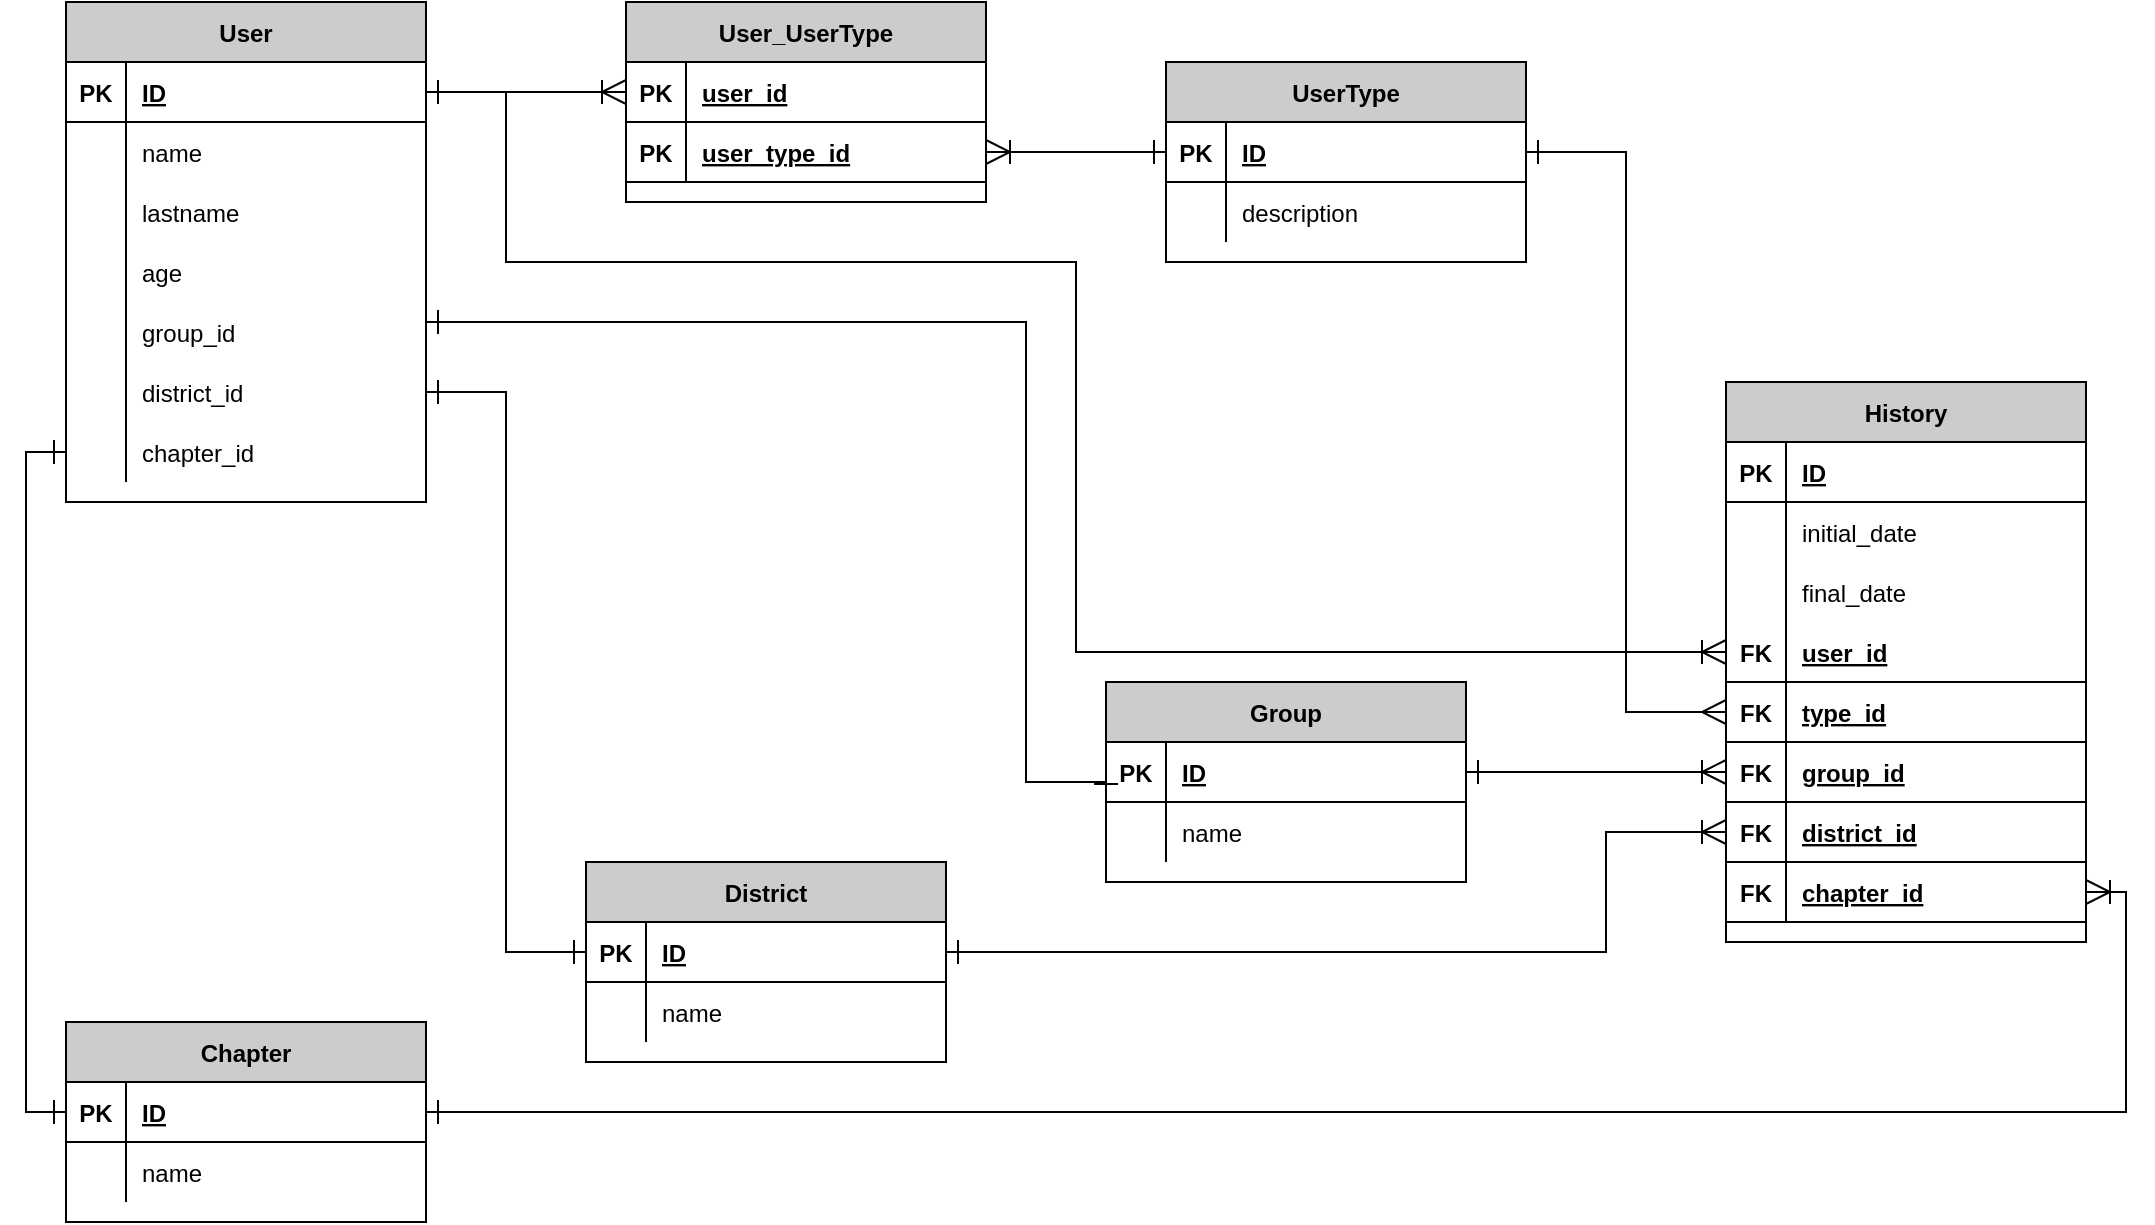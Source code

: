 <mxfile version="13.6.6" type="github">
  <diagram id="wubgfQ3S9Q1nJijSIR7Q" name="Page-1">
    <mxGraphModel dx="1422" dy="801" grid="1" gridSize="10" guides="1" tooltips="1" connect="1" arrows="1" fold="1" page="1" pageScale="1.3" pageWidth="850" pageHeight="1100" math="0" shadow="0">
      <root>
        <mxCell id="0" />
        <mxCell id="1" parent="0" />
        <mxCell id="cBh7_KmrogOZhqfkVuFA-25" value="User" style="shape=table;startSize=30;container=1;collapsible=1;childLayout=tableLayout;fixedRows=1;rowLines=0;fontStyle=1;align=center;resizeLast=1;fillColor=#CCCCCC;" parent="1" vertex="1">
          <mxGeometry x="40" y="40" width="180" height="250" as="geometry" />
        </mxCell>
        <mxCell id="cBh7_KmrogOZhqfkVuFA-26" value="" style="shape=partialRectangle;collapsible=0;dropTarget=0;pointerEvents=0;fillColor=none;top=0;left=0;bottom=1;right=0;points=[[0,0.5],[1,0.5]];portConstraint=eastwest;" parent="cBh7_KmrogOZhqfkVuFA-25" vertex="1">
          <mxGeometry y="30" width="180" height="30" as="geometry" />
        </mxCell>
        <mxCell id="cBh7_KmrogOZhqfkVuFA-27" value="PK" style="shape=partialRectangle;connectable=0;fillColor=none;top=0;left=0;bottom=0;right=0;fontStyle=1;overflow=hidden;" parent="cBh7_KmrogOZhqfkVuFA-26" vertex="1">
          <mxGeometry width="30" height="30" as="geometry" />
        </mxCell>
        <mxCell id="cBh7_KmrogOZhqfkVuFA-28" value="ID" style="shape=partialRectangle;connectable=0;fillColor=none;top=0;left=0;bottom=0;right=0;align=left;spacingLeft=6;fontStyle=5;overflow=hidden;" parent="cBh7_KmrogOZhqfkVuFA-26" vertex="1">
          <mxGeometry x="30" width="150" height="30" as="geometry" />
        </mxCell>
        <mxCell id="cBh7_KmrogOZhqfkVuFA-29" value="" style="shape=partialRectangle;collapsible=0;dropTarget=0;pointerEvents=0;fillColor=none;top=0;left=0;bottom=0;right=0;points=[[0,0.5],[1,0.5]];portConstraint=eastwest;" parent="cBh7_KmrogOZhqfkVuFA-25" vertex="1">
          <mxGeometry y="60" width="180" height="30" as="geometry" />
        </mxCell>
        <mxCell id="cBh7_KmrogOZhqfkVuFA-30" value="" style="shape=partialRectangle;connectable=0;fillColor=none;top=0;left=0;bottom=0;right=0;editable=1;overflow=hidden;" parent="cBh7_KmrogOZhqfkVuFA-29" vertex="1">
          <mxGeometry width="30" height="30" as="geometry" />
        </mxCell>
        <mxCell id="cBh7_KmrogOZhqfkVuFA-31" value="name" style="shape=partialRectangle;connectable=0;fillColor=none;top=0;left=0;bottom=0;right=0;align=left;spacingLeft=6;overflow=hidden;" parent="cBh7_KmrogOZhqfkVuFA-29" vertex="1">
          <mxGeometry x="30" width="150" height="30" as="geometry" />
        </mxCell>
        <mxCell id="cBh7_KmrogOZhqfkVuFA-32" value="" style="shape=partialRectangle;collapsible=0;dropTarget=0;pointerEvents=0;fillColor=none;top=0;left=0;bottom=0;right=0;points=[[0,0.5],[1,0.5]];portConstraint=eastwest;" parent="cBh7_KmrogOZhqfkVuFA-25" vertex="1">
          <mxGeometry y="90" width="180" height="30" as="geometry" />
        </mxCell>
        <mxCell id="cBh7_KmrogOZhqfkVuFA-33" value="" style="shape=partialRectangle;connectable=0;fillColor=none;top=0;left=0;bottom=0;right=0;editable=1;overflow=hidden;" parent="cBh7_KmrogOZhqfkVuFA-32" vertex="1">
          <mxGeometry width="30" height="30" as="geometry" />
        </mxCell>
        <mxCell id="cBh7_KmrogOZhqfkVuFA-34" value="lastname" style="shape=partialRectangle;connectable=0;fillColor=none;top=0;left=0;bottom=0;right=0;align=left;spacingLeft=6;overflow=hidden;" parent="cBh7_KmrogOZhqfkVuFA-32" vertex="1">
          <mxGeometry x="30" width="150" height="30" as="geometry" />
        </mxCell>
        <mxCell id="cBh7_KmrogOZhqfkVuFA-38" value="" style="shape=partialRectangle;collapsible=0;dropTarget=0;pointerEvents=0;fillColor=none;top=0;left=0;bottom=0;right=0;points=[[0,0.5],[1,0.5]];portConstraint=eastwest;" parent="cBh7_KmrogOZhqfkVuFA-25" vertex="1">
          <mxGeometry y="120" width="180" height="30" as="geometry" />
        </mxCell>
        <mxCell id="cBh7_KmrogOZhqfkVuFA-39" value="" style="shape=partialRectangle;connectable=0;fillColor=none;top=0;left=0;bottom=0;right=0;editable=1;overflow=hidden;" parent="cBh7_KmrogOZhqfkVuFA-38" vertex="1">
          <mxGeometry width="30" height="30" as="geometry" />
        </mxCell>
        <mxCell id="cBh7_KmrogOZhqfkVuFA-40" value="age" style="shape=partialRectangle;connectable=0;fillColor=none;top=0;left=0;bottom=0;right=0;align=left;spacingLeft=6;overflow=hidden;" parent="cBh7_KmrogOZhqfkVuFA-38" vertex="1">
          <mxGeometry x="30" width="150" height="30" as="geometry" />
        </mxCell>
        <mxCell id="cBh7_KmrogOZhqfkVuFA-84" value="" style="shape=partialRectangle;collapsible=0;dropTarget=0;pointerEvents=0;fillColor=none;top=0;left=0;bottom=0;right=0;points=[[0,0.5],[1,0.5]];portConstraint=eastwest;" parent="cBh7_KmrogOZhqfkVuFA-25" vertex="1">
          <mxGeometry y="150" width="180" height="30" as="geometry" />
        </mxCell>
        <mxCell id="cBh7_KmrogOZhqfkVuFA-85" value="" style="shape=partialRectangle;connectable=0;fillColor=none;top=0;left=0;bottom=0;right=0;editable=1;overflow=hidden;" parent="cBh7_KmrogOZhqfkVuFA-84" vertex="1">
          <mxGeometry width="30" height="30" as="geometry" />
        </mxCell>
        <mxCell id="cBh7_KmrogOZhqfkVuFA-86" value="group_id" style="shape=partialRectangle;connectable=0;fillColor=none;top=0;left=0;bottom=0;right=0;align=left;spacingLeft=6;overflow=hidden;" parent="cBh7_KmrogOZhqfkVuFA-84" vertex="1">
          <mxGeometry x="30" width="150" height="30" as="geometry" />
        </mxCell>
        <mxCell id="cBh7_KmrogOZhqfkVuFA-87" value="" style="shape=partialRectangle;collapsible=0;dropTarget=0;pointerEvents=0;fillColor=none;top=0;left=0;bottom=0;right=0;points=[[0,0.5],[1,0.5]];portConstraint=eastwest;" parent="cBh7_KmrogOZhqfkVuFA-25" vertex="1">
          <mxGeometry y="180" width="180" height="30" as="geometry" />
        </mxCell>
        <mxCell id="cBh7_KmrogOZhqfkVuFA-88" value="" style="shape=partialRectangle;connectable=0;fillColor=none;top=0;left=0;bottom=0;right=0;editable=1;overflow=hidden;" parent="cBh7_KmrogOZhqfkVuFA-87" vertex="1">
          <mxGeometry width="30" height="30" as="geometry" />
        </mxCell>
        <mxCell id="cBh7_KmrogOZhqfkVuFA-89" value="district_id" style="shape=partialRectangle;connectable=0;fillColor=none;top=0;left=0;bottom=0;right=0;align=left;spacingLeft=6;overflow=hidden;" parent="cBh7_KmrogOZhqfkVuFA-87" vertex="1">
          <mxGeometry x="30" width="150" height="30" as="geometry" />
        </mxCell>
        <mxCell id="cBh7_KmrogOZhqfkVuFA-90" value="" style="shape=partialRectangle;collapsible=0;dropTarget=0;pointerEvents=0;fillColor=none;top=0;left=0;bottom=0;right=0;points=[[0,0.5],[1,0.5]];portConstraint=eastwest;" parent="cBh7_KmrogOZhqfkVuFA-25" vertex="1">
          <mxGeometry y="210" width="180" height="30" as="geometry" />
        </mxCell>
        <mxCell id="cBh7_KmrogOZhqfkVuFA-91" value="" style="shape=partialRectangle;connectable=0;fillColor=none;top=0;left=0;bottom=0;right=0;editable=1;overflow=hidden;" parent="cBh7_KmrogOZhqfkVuFA-90" vertex="1">
          <mxGeometry width="30" height="30" as="geometry" />
        </mxCell>
        <mxCell id="cBh7_KmrogOZhqfkVuFA-92" value="chapter_id" style="shape=partialRectangle;connectable=0;fillColor=none;top=0;left=0;bottom=0;right=0;align=left;spacingLeft=6;overflow=hidden;" parent="cBh7_KmrogOZhqfkVuFA-90" vertex="1">
          <mxGeometry x="30" width="150" height="30" as="geometry" />
        </mxCell>
        <mxCell id="S5dy6EyyiGU3LjMySFo0-35" style="edgeStyle=orthogonalEdgeStyle;rounded=0;orthogonalLoop=1;jettySize=auto;html=1;exitX=0;exitY=0.5;exitDx=0;exitDy=0;entryX=1;entryY=0.5;entryDx=0;entryDy=0;endArrow=ERoneToMany;endFill=0;endSize=10;strokeWidth=1;fontSize=11;startArrow=ERone;startFill=0;startSize=10;" edge="1" parent="1" source="cBh7_KmrogOZhqfkVuFA-42" target="S5dy6EyyiGU3LjMySFo0-18">
          <mxGeometry relative="1" as="geometry" />
        </mxCell>
        <mxCell id="S5dy6EyyiGU3LjMySFo0-51" style="edgeStyle=orthogonalEdgeStyle;rounded=0;orthogonalLoop=1;jettySize=auto;html=1;entryX=0;entryY=0.5;entryDx=0;entryDy=0;startArrow=ERone;startFill=0;startSize=10;endArrow=ERone;endFill=0;endSize=10;strokeWidth=1;fontSize=11;" edge="1" parent="1" source="cBh7_KmrogOZhqfkVuFA-84" target="cBh7_KmrogOZhqfkVuFA-55">
          <mxGeometry relative="1" as="geometry">
            <Array as="points">
              <mxPoint x="520" y="200" />
              <mxPoint x="520" y="430" />
              <mxPoint x="560" y="430" />
            </Array>
          </mxGeometry>
        </mxCell>
        <mxCell id="S5dy6EyyiGU3LjMySFo0-52" style="edgeStyle=orthogonalEdgeStyle;rounded=0;orthogonalLoop=1;jettySize=auto;html=1;entryX=0;entryY=0.5;entryDx=0;entryDy=0;startArrow=ERone;startFill=0;startSize=10;endArrow=ERone;endFill=0;endSize=10;strokeWidth=1;fontSize=11;" edge="1" parent="1" source="cBh7_KmrogOZhqfkVuFA-87" target="cBh7_KmrogOZhqfkVuFA-68">
          <mxGeometry relative="1" as="geometry">
            <Array as="points">
              <mxPoint x="260" y="235" />
              <mxPoint x="260" y="515" />
            </Array>
          </mxGeometry>
        </mxCell>
        <mxCell id="cBh7_KmrogOZhqfkVuFA-74" value="Chapter" style="shape=table;startSize=30;container=1;collapsible=1;childLayout=tableLayout;fixedRows=1;rowLines=0;fontStyle=1;align=center;resizeLast=1;fillColor=#CCCCCC;" parent="1" vertex="1">
          <mxGeometry x="40" y="550" width="180" height="100" as="geometry" />
        </mxCell>
        <mxCell id="cBh7_KmrogOZhqfkVuFA-75" value="" style="shape=partialRectangle;collapsible=0;dropTarget=0;pointerEvents=0;fillColor=none;top=0;left=0;bottom=1;right=0;points=[[0,0.5],[1,0.5]];portConstraint=eastwest;" parent="cBh7_KmrogOZhqfkVuFA-74" vertex="1">
          <mxGeometry y="30" width="180" height="30" as="geometry" />
        </mxCell>
        <mxCell id="cBh7_KmrogOZhqfkVuFA-76" value="PK" style="shape=partialRectangle;connectable=0;fillColor=none;top=0;left=0;bottom=0;right=0;fontStyle=1;overflow=hidden;" parent="cBh7_KmrogOZhqfkVuFA-75" vertex="1">
          <mxGeometry width="30" height="30" as="geometry" />
        </mxCell>
        <mxCell id="cBh7_KmrogOZhqfkVuFA-77" value="ID" style="shape=partialRectangle;connectable=0;fillColor=none;top=0;left=0;bottom=0;right=0;align=left;spacingLeft=6;fontStyle=5;overflow=hidden;" parent="cBh7_KmrogOZhqfkVuFA-75" vertex="1">
          <mxGeometry x="30" width="150" height="30" as="geometry" />
        </mxCell>
        <mxCell id="cBh7_KmrogOZhqfkVuFA-78" value="" style="shape=partialRectangle;collapsible=0;dropTarget=0;pointerEvents=0;fillColor=none;top=0;left=0;bottom=0;right=0;points=[[0,0.5],[1,0.5]];portConstraint=eastwest;" parent="cBh7_KmrogOZhqfkVuFA-74" vertex="1">
          <mxGeometry y="60" width="180" height="30" as="geometry" />
        </mxCell>
        <mxCell id="cBh7_KmrogOZhqfkVuFA-79" value="" style="shape=partialRectangle;connectable=0;fillColor=none;top=0;left=0;bottom=0;right=0;editable=1;overflow=hidden;" parent="cBh7_KmrogOZhqfkVuFA-78" vertex="1">
          <mxGeometry width="30" height="30" as="geometry" />
        </mxCell>
        <mxCell id="cBh7_KmrogOZhqfkVuFA-80" value="name" style="shape=partialRectangle;connectable=0;fillColor=none;top=0;left=0;bottom=0;right=0;align=left;spacingLeft=6;overflow=hidden;" parent="cBh7_KmrogOZhqfkVuFA-78" vertex="1">
          <mxGeometry x="30" width="150" height="30" as="geometry" />
        </mxCell>
        <mxCell id="S5dy6EyyiGU3LjMySFo0-53" style="edgeStyle=orthogonalEdgeStyle;rounded=0;orthogonalLoop=1;jettySize=auto;html=1;entryX=0;entryY=0.5;entryDx=0;entryDy=0;startArrow=ERone;startFill=0;startSize=10;endArrow=ERone;endFill=0;endSize=10;strokeWidth=1;fontSize=11;" edge="1" parent="1" source="cBh7_KmrogOZhqfkVuFA-90" target="cBh7_KmrogOZhqfkVuFA-75">
          <mxGeometry relative="1" as="geometry" />
        </mxCell>
        <mxCell id="S5dy6EyyiGU3LjMySFo0-23" value="History" style="shape=table;startSize=30;container=1;collapsible=1;childLayout=tableLayout;fixedRows=1;rowLines=0;fontStyle=1;align=center;resizeLast=1;fillColor=#CCCCCC;" vertex="1" parent="1">
          <mxGeometry x="870" y="230" width="180" height="280" as="geometry" />
        </mxCell>
        <mxCell id="S5dy6EyyiGU3LjMySFo0-24" value="" style="shape=partialRectangle;collapsible=0;dropTarget=0;pointerEvents=0;fillColor=none;top=0;left=0;bottom=1;right=0;points=[[0,0.5],[1,0.5]];portConstraint=eastwest;" vertex="1" parent="S5dy6EyyiGU3LjMySFo0-23">
          <mxGeometry y="30" width="180" height="30" as="geometry" />
        </mxCell>
        <mxCell id="S5dy6EyyiGU3LjMySFo0-25" value="PK" style="shape=partialRectangle;connectable=0;fillColor=none;top=0;left=0;bottom=0;right=0;fontStyle=1;overflow=hidden;" vertex="1" parent="S5dy6EyyiGU3LjMySFo0-24">
          <mxGeometry width="30" height="30" as="geometry" />
        </mxCell>
        <mxCell id="S5dy6EyyiGU3LjMySFo0-26" value="ID" style="shape=partialRectangle;connectable=0;fillColor=none;top=0;left=0;bottom=0;right=0;align=left;spacingLeft=6;fontStyle=5;overflow=hidden;" vertex="1" parent="S5dy6EyyiGU3LjMySFo0-24">
          <mxGeometry x="30" width="150" height="30" as="geometry" />
        </mxCell>
        <mxCell id="S5dy6EyyiGU3LjMySFo0-27" value="" style="shape=partialRectangle;collapsible=0;dropTarget=0;pointerEvents=0;fillColor=none;top=0;left=0;bottom=0;right=0;points=[[0,0.5],[1,0.5]];portConstraint=eastwest;" vertex="1" parent="S5dy6EyyiGU3LjMySFo0-23">
          <mxGeometry y="60" width="180" height="30" as="geometry" />
        </mxCell>
        <mxCell id="S5dy6EyyiGU3LjMySFo0-28" value="" style="shape=partialRectangle;connectable=0;fillColor=none;top=0;left=0;bottom=0;right=0;editable=1;overflow=hidden;" vertex="1" parent="S5dy6EyyiGU3LjMySFo0-27">
          <mxGeometry width="30" height="30" as="geometry" />
        </mxCell>
        <mxCell id="S5dy6EyyiGU3LjMySFo0-29" value="initial_date" style="shape=partialRectangle;connectable=0;fillColor=none;top=0;left=0;bottom=0;right=0;align=left;spacingLeft=6;overflow=hidden;" vertex="1" parent="S5dy6EyyiGU3LjMySFo0-27">
          <mxGeometry x="30" width="150" height="30" as="geometry" />
        </mxCell>
        <mxCell id="S5dy6EyyiGU3LjMySFo0-30" value="" style="shape=partialRectangle;collapsible=0;dropTarget=0;pointerEvents=0;fillColor=none;top=0;left=0;bottom=0;right=0;points=[[0,0.5],[1,0.5]];portConstraint=eastwest;" vertex="1" parent="S5dy6EyyiGU3LjMySFo0-23">
          <mxGeometry y="90" width="180" height="30" as="geometry" />
        </mxCell>
        <mxCell id="S5dy6EyyiGU3LjMySFo0-31" value="" style="shape=partialRectangle;connectable=0;fillColor=none;top=0;left=0;bottom=0;right=0;editable=1;overflow=hidden;" vertex="1" parent="S5dy6EyyiGU3LjMySFo0-30">
          <mxGeometry width="30" height="30" as="geometry" />
        </mxCell>
        <mxCell id="S5dy6EyyiGU3LjMySFo0-32" value="final_date" style="shape=partialRectangle;connectable=0;fillColor=none;top=0;left=0;bottom=0;right=0;align=left;spacingLeft=6;overflow=hidden;" vertex="1" parent="S5dy6EyyiGU3LjMySFo0-30">
          <mxGeometry x="30" width="150" height="30" as="geometry" />
        </mxCell>
        <mxCell id="S5dy6EyyiGU3LjMySFo0-36" value="" style="shape=partialRectangle;collapsible=0;dropTarget=0;pointerEvents=0;fillColor=none;top=0;left=0;bottom=1;right=0;points=[[0,0.5],[1,0.5]];portConstraint=eastwest;" vertex="1" parent="S5dy6EyyiGU3LjMySFo0-23">
          <mxGeometry y="120" width="180" height="30" as="geometry" />
        </mxCell>
        <mxCell id="S5dy6EyyiGU3LjMySFo0-37" value="FK" style="shape=partialRectangle;connectable=0;fillColor=none;top=0;left=0;bottom=0;right=0;fontStyle=1;overflow=hidden;" vertex="1" parent="S5dy6EyyiGU3LjMySFo0-36">
          <mxGeometry width="30" height="30" as="geometry" />
        </mxCell>
        <mxCell id="S5dy6EyyiGU3LjMySFo0-38" value="user_id" style="shape=partialRectangle;connectable=0;fillColor=none;top=0;left=0;bottom=0;right=0;align=left;spacingLeft=6;fontStyle=5;overflow=hidden;" vertex="1" parent="S5dy6EyyiGU3LjMySFo0-36">
          <mxGeometry x="30" width="150" height="30" as="geometry" />
        </mxCell>
        <mxCell id="S5dy6EyyiGU3LjMySFo0-39" value="" style="shape=partialRectangle;collapsible=0;dropTarget=0;pointerEvents=0;fillColor=none;top=0;left=0;bottom=1;right=0;points=[[0,0.5],[1,0.5]];portConstraint=eastwest;" vertex="1" parent="S5dy6EyyiGU3LjMySFo0-23">
          <mxGeometry y="150" width="180" height="30" as="geometry" />
        </mxCell>
        <mxCell id="S5dy6EyyiGU3LjMySFo0-40" value="FK" style="shape=partialRectangle;connectable=0;fillColor=none;top=0;left=0;bottom=0;right=0;fontStyle=1;overflow=hidden;" vertex="1" parent="S5dy6EyyiGU3LjMySFo0-39">
          <mxGeometry width="30" height="30" as="geometry" />
        </mxCell>
        <mxCell id="S5dy6EyyiGU3LjMySFo0-41" value="type_id" style="shape=partialRectangle;connectable=0;fillColor=none;top=0;left=0;bottom=0;right=0;align=left;spacingLeft=6;fontStyle=5;overflow=hidden;" vertex="1" parent="S5dy6EyyiGU3LjMySFo0-39">
          <mxGeometry x="30" width="150" height="30" as="geometry" />
        </mxCell>
        <mxCell id="S5dy6EyyiGU3LjMySFo0-42" value="" style="shape=partialRectangle;collapsible=0;dropTarget=0;pointerEvents=0;fillColor=none;top=0;left=0;bottom=1;right=0;points=[[0,0.5],[1,0.5]];portConstraint=eastwest;" vertex="1" parent="S5dy6EyyiGU3LjMySFo0-23">
          <mxGeometry y="180" width="180" height="30" as="geometry" />
        </mxCell>
        <mxCell id="S5dy6EyyiGU3LjMySFo0-43" value="FK" style="shape=partialRectangle;connectable=0;fillColor=none;top=0;left=0;bottom=0;right=0;fontStyle=1;overflow=hidden;" vertex="1" parent="S5dy6EyyiGU3LjMySFo0-42">
          <mxGeometry width="30" height="30" as="geometry" />
        </mxCell>
        <mxCell id="S5dy6EyyiGU3LjMySFo0-44" value="group_id" style="shape=partialRectangle;connectable=0;fillColor=none;top=0;left=0;bottom=0;right=0;align=left;spacingLeft=6;fontStyle=5;overflow=hidden;" vertex="1" parent="S5dy6EyyiGU3LjMySFo0-42">
          <mxGeometry x="30" width="150" height="30" as="geometry" />
        </mxCell>
        <mxCell id="S5dy6EyyiGU3LjMySFo0-45" value="" style="shape=partialRectangle;collapsible=0;dropTarget=0;pointerEvents=0;fillColor=none;top=0;left=0;bottom=1;right=0;points=[[0,0.5],[1,0.5]];portConstraint=eastwest;" vertex="1" parent="S5dy6EyyiGU3LjMySFo0-23">
          <mxGeometry y="210" width="180" height="30" as="geometry" />
        </mxCell>
        <mxCell id="S5dy6EyyiGU3LjMySFo0-46" value="FK" style="shape=partialRectangle;connectable=0;fillColor=none;top=0;left=0;bottom=0;right=0;fontStyle=1;overflow=hidden;" vertex="1" parent="S5dy6EyyiGU3LjMySFo0-45">
          <mxGeometry width="30" height="30" as="geometry" />
        </mxCell>
        <mxCell id="S5dy6EyyiGU3LjMySFo0-47" value="district_id" style="shape=partialRectangle;connectable=0;fillColor=none;top=0;left=0;bottom=0;right=0;align=left;spacingLeft=6;fontStyle=5;overflow=hidden;" vertex="1" parent="S5dy6EyyiGU3LjMySFo0-45">
          <mxGeometry x="30" width="150" height="30" as="geometry" />
        </mxCell>
        <mxCell id="S5dy6EyyiGU3LjMySFo0-48" value="" style="shape=partialRectangle;collapsible=0;dropTarget=0;pointerEvents=0;fillColor=none;top=0;left=0;bottom=1;right=0;points=[[0,0.5],[1,0.5]];portConstraint=eastwest;" vertex="1" parent="S5dy6EyyiGU3LjMySFo0-23">
          <mxGeometry y="240" width="180" height="30" as="geometry" />
        </mxCell>
        <mxCell id="S5dy6EyyiGU3LjMySFo0-49" value="FK" style="shape=partialRectangle;connectable=0;fillColor=none;top=0;left=0;bottom=0;right=0;fontStyle=1;overflow=hidden;" vertex="1" parent="S5dy6EyyiGU3LjMySFo0-48">
          <mxGeometry width="30" height="30" as="geometry" />
        </mxCell>
        <mxCell id="S5dy6EyyiGU3LjMySFo0-50" value="chapter_id" style="shape=partialRectangle;connectable=0;fillColor=none;top=0;left=0;bottom=0;right=0;align=left;spacingLeft=6;fontStyle=5;overflow=hidden;" vertex="1" parent="S5dy6EyyiGU3LjMySFo0-48">
          <mxGeometry x="30" width="150" height="30" as="geometry" />
        </mxCell>
        <mxCell id="S5dy6EyyiGU3LjMySFo0-55" style="edgeStyle=orthogonalEdgeStyle;rounded=0;orthogonalLoop=1;jettySize=auto;html=1;entryX=0;entryY=0.5;entryDx=0;entryDy=0;startArrow=ERone;startFill=0;startSize=10;endArrow=ERmany;endFill=0;endSize=10;strokeWidth=1;fontSize=11;" edge="1" parent="1" source="cBh7_KmrogOZhqfkVuFA-42" target="S5dy6EyyiGU3LjMySFo0-39">
          <mxGeometry relative="1" as="geometry" />
        </mxCell>
        <mxCell id="S5dy6EyyiGU3LjMySFo0-56" style="edgeStyle=orthogonalEdgeStyle;rounded=0;orthogonalLoop=1;jettySize=auto;html=1;entryX=0;entryY=0.5;entryDx=0;entryDy=0;startArrow=ERone;startFill=0;startSize=10;endArrow=ERoneToMany;endFill=0;endSize=10;strokeWidth=1;fontSize=11;" edge="1" parent="1" source="cBh7_KmrogOZhqfkVuFA-55" target="S5dy6EyyiGU3LjMySFo0-42">
          <mxGeometry relative="1" as="geometry" />
        </mxCell>
        <mxCell id="S5dy6EyyiGU3LjMySFo0-57" style="edgeStyle=orthogonalEdgeStyle;rounded=0;orthogonalLoop=1;jettySize=auto;html=1;entryX=0;entryY=0.5;entryDx=0;entryDy=0;startArrow=ERone;startFill=0;startSize=10;endArrow=ERoneToMany;endFill=0;endSize=10;strokeWidth=1;fontSize=11;" edge="1" parent="1" source="cBh7_KmrogOZhqfkVuFA-68" target="S5dy6EyyiGU3LjMySFo0-45">
          <mxGeometry relative="1" as="geometry">
            <Array as="points">
              <mxPoint x="810" y="515" />
              <mxPoint x="810" y="455" />
            </Array>
          </mxGeometry>
        </mxCell>
        <mxCell id="cBh7_KmrogOZhqfkVuFA-54" value="Group" style="shape=table;startSize=30;container=1;collapsible=1;childLayout=tableLayout;fixedRows=1;rowLines=0;fontStyle=1;align=center;resizeLast=1;fillColor=#CCCCCC;" parent="1" vertex="1">
          <mxGeometry x="560" y="380" width="180" height="100" as="geometry" />
        </mxCell>
        <mxCell id="cBh7_KmrogOZhqfkVuFA-55" value="" style="shape=partialRectangle;collapsible=0;dropTarget=0;pointerEvents=0;fillColor=none;top=0;left=0;bottom=1;right=0;points=[[0,0.5],[1,0.5]];portConstraint=eastwest;" parent="cBh7_KmrogOZhqfkVuFA-54" vertex="1">
          <mxGeometry y="30" width="180" height="30" as="geometry" />
        </mxCell>
        <mxCell id="cBh7_KmrogOZhqfkVuFA-56" value="PK" style="shape=partialRectangle;connectable=0;fillColor=none;top=0;left=0;bottom=0;right=0;fontStyle=1;overflow=hidden;" parent="cBh7_KmrogOZhqfkVuFA-55" vertex="1">
          <mxGeometry width="30" height="30" as="geometry" />
        </mxCell>
        <mxCell id="cBh7_KmrogOZhqfkVuFA-57" value="ID" style="shape=partialRectangle;connectable=0;fillColor=none;top=0;left=0;bottom=0;right=0;align=left;spacingLeft=6;fontStyle=5;overflow=hidden;" parent="cBh7_KmrogOZhqfkVuFA-55" vertex="1">
          <mxGeometry x="30" width="150" height="30" as="geometry" />
        </mxCell>
        <mxCell id="cBh7_KmrogOZhqfkVuFA-58" value="" style="shape=partialRectangle;collapsible=0;dropTarget=0;pointerEvents=0;fillColor=none;top=0;left=0;bottom=0;right=0;points=[[0,0.5],[1,0.5]];portConstraint=eastwest;" parent="cBh7_KmrogOZhqfkVuFA-54" vertex="1">
          <mxGeometry y="60" width="180" height="30" as="geometry" />
        </mxCell>
        <mxCell id="cBh7_KmrogOZhqfkVuFA-59" value="" style="shape=partialRectangle;connectable=0;fillColor=none;top=0;left=0;bottom=0;right=0;editable=1;overflow=hidden;" parent="cBh7_KmrogOZhqfkVuFA-58" vertex="1">
          <mxGeometry width="30" height="30" as="geometry" />
        </mxCell>
        <mxCell id="cBh7_KmrogOZhqfkVuFA-60" value="name" style="shape=partialRectangle;connectable=0;fillColor=none;top=0;left=0;bottom=0;right=0;align=left;spacingLeft=6;overflow=hidden;" parent="cBh7_KmrogOZhqfkVuFA-58" vertex="1">
          <mxGeometry x="30" width="150" height="30" as="geometry" />
        </mxCell>
        <mxCell id="S5dy6EyyiGU3LjMySFo0-58" style="edgeStyle=orthogonalEdgeStyle;rounded=0;orthogonalLoop=1;jettySize=auto;html=1;exitX=1;exitY=0.5;exitDx=0;exitDy=0;entryX=1;entryY=0.5;entryDx=0;entryDy=0;startArrow=ERone;startFill=0;startSize=10;endArrow=ERoneToMany;endFill=0;endSize=10;strokeWidth=1;fontSize=11;" edge="1" parent="1" source="cBh7_KmrogOZhqfkVuFA-75" target="S5dy6EyyiGU3LjMySFo0-48">
          <mxGeometry relative="1" as="geometry" />
        </mxCell>
        <mxCell id="cBh7_KmrogOZhqfkVuFA-67" value="District" style="shape=table;startSize=30;container=1;collapsible=1;childLayout=tableLayout;fixedRows=1;rowLines=0;fontStyle=1;align=center;resizeLast=1;fillColor=#CCCCCC;" parent="1" vertex="1">
          <mxGeometry x="300" y="470" width="180" height="100" as="geometry" />
        </mxCell>
        <mxCell id="cBh7_KmrogOZhqfkVuFA-68" value="" style="shape=partialRectangle;collapsible=0;dropTarget=0;pointerEvents=0;fillColor=none;top=0;left=0;bottom=1;right=0;points=[[0,0.5],[1,0.5]];portConstraint=eastwest;" parent="cBh7_KmrogOZhqfkVuFA-67" vertex="1">
          <mxGeometry y="30" width="180" height="30" as="geometry" />
        </mxCell>
        <mxCell id="cBh7_KmrogOZhqfkVuFA-69" value="PK" style="shape=partialRectangle;connectable=0;fillColor=none;top=0;left=0;bottom=0;right=0;fontStyle=1;overflow=hidden;" parent="cBh7_KmrogOZhqfkVuFA-68" vertex="1">
          <mxGeometry width="30" height="30" as="geometry" />
        </mxCell>
        <mxCell id="cBh7_KmrogOZhqfkVuFA-70" value="ID" style="shape=partialRectangle;connectable=0;fillColor=none;top=0;left=0;bottom=0;right=0;align=left;spacingLeft=6;fontStyle=5;overflow=hidden;" parent="cBh7_KmrogOZhqfkVuFA-68" vertex="1">
          <mxGeometry x="30" width="150" height="30" as="geometry" />
        </mxCell>
        <mxCell id="cBh7_KmrogOZhqfkVuFA-71" value="" style="shape=partialRectangle;collapsible=0;dropTarget=0;pointerEvents=0;fillColor=none;top=0;left=0;bottom=0;right=0;points=[[0,0.5],[1,0.5]];portConstraint=eastwest;" parent="cBh7_KmrogOZhqfkVuFA-67" vertex="1">
          <mxGeometry y="60" width="180" height="30" as="geometry" />
        </mxCell>
        <mxCell id="cBh7_KmrogOZhqfkVuFA-72" value="" style="shape=partialRectangle;connectable=0;fillColor=none;top=0;left=0;bottom=0;right=0;editable=1;overflow=hidden;" parent="cBh7_KmrogOZhqfkVuFA-71" vertex="1">
          <mxGeometry width="30" height="30" as="geometry" />
        </mxCell>
        <mxCell id="cBh7_KmrogOZhqfkVuFA-73" value="name" style="shape=partialRectangle;connectable=0;fillColor=none;top=0;left=0;bottom=0;right=0;align=left;spacingLeft=6;overflow=hidden;" parent="cBh7_KmrogOZhqfkVuFA-71" vertex="1">
          <mxGeometry x="30" width="150" height="30" as="geometry" />
        </mxCell>
        <mxCell id="S5dy6EyyiGU3LjMySFo0-59" style="edgeStyle=orthogonalEdgeStyle;rounded=0;orthogonalLoop=1;jettySize=auto;html=1;entryX=0;entryY=0.5;entryDx=0;entryDy=0;startArrow=ERone;startFill=0;startSize=10;endArrow=ERoneToMany;endFill=0;endSize=10;strokeWidth=1;fontSize=11;" edge="1" parent="1" source="cBh7_KmrogOZhqfkVuFA-26" target="S5dy6EyyiGU3LjMySFo0-6">
          <mxGeometry relative="1" as="geometry" />
        </mxCell>
        <mxCell id="S5dy6EyyiGU3LjMySFo0-5" value="User_UserType" style="shape=table;startSize=30;container=1;collapsible=1;childLayout=tableLayout;fixedRows=1;rowLines=0;fontStyle=1;align=center;resizeLast=1;fillColor=#CCCCCC;" vertex="1" parent="1">
          <mxGeometry x="320" y="40" width="180" height="100" as="geometry" />
        </mxCell>
        <mxCell id="S5dy6EyyiGU3LjMySFo0-6" value="" style="shape=partialRectangle;collapsible=0;dropTarget=0;pointerEvents=0;fillColor=none;top=0;left=0;bottom=1;right=0;points=[[0,0.5],[1,0.5]];portConstraint=eastwest;" vertex="1" parent="S5dy6EyyiGU3LjMySFo0-5">
          <mxGeometry y="30" width="180" height="30" as="geometry" />
        </mxCell>
        <mxCell id="S5dy6EyyiGU3LjMySFo0-7" value="PK" style="shape=partialRectangle;connectable=0;fillColor=none;top=0;left=0;bottom=0;right=0;fontStyle=1;overflow=hidden;" vertex="1" parent="S5dy6EyyiGU3LjMySFo0-6">
          <mxGeometry width="30" height="30" as="geometry" />
        </mxCell>
        <mxCell id="S5dy6EyyiGU3LjMySFo0-8" value="user_id" style="shape=partialRectangle;connectable=0;fillColor=none;top=0;left=0;bottom=0;right=0;align=left;spacingLeft=6;fontStyle=5;overflow=hidden;" vertex="1" parent="S5dy6EyyiGU3LjMySFo0-6">
          <mxGeometry x="30" width="150" height="30" as="geometry" />
        </mxCell>
        <mxCell id="S5dy6EyyiGU3LjMySFo0-18" value="" style="shape=partialRectangle;collapsible=0;dropTarget=0;pointerEvents=0;fillColor=none;top=0;left=0;bottom=1;right=0;points=[[0,0.5],[1,0.5]];portConstraint=eastwest;" vertex="1" parent="S5dy6EyyiGU3LjMySFo0-5">
          <mxGeometry y="60" width="180" height="30" as="geometry" />
        </mxCell>
        <mxCell id="S5dy6EyyiGU3LjMySFo0-19" value="PK" style="shape=partialRectangle;connectable=0;fillColor=none;top=0;left=0;bottom=0;right=0;fontStyle=1;overflow=hidden;" vertex="1" parent="S5dy6EyyiGU3LjMySFo0-18">
          <mxGeometry width="30" height="30" as="geometry" />
        </mxCell>
        <mxCell id="S5dy6EyyiGU3LjMySFo0-20" value="user_type_id" style="shape=partialRectangle;connectable=0;fillColor=none;top=0;left=0;bottom=0;right=0;align=left;spacingLeft=6;fontStyle=5;overflow=hidden;" vertex="1" parent="S5dy6EyyiGU3LjMySFo0-18">
          <mxGeometry x="30" width="150" height="30" as="geometry" />
        </mxCell>
        <mxCell id="cBh7_KmrogOZhqfkVuFA-41" value="UserType" style="shape=table;startSize=30;container=1;collapsible=1;childLayout=tableLayout;fixedRows=1;rowLines=0;fontStyle=1;align=center;resizeLast=1;fillColor=#CCCCCC;" parent="1" vertex="1">
          <mxGeometry x="590" y="70" width="180" height="100" as="geometry" />
        </mxCell>
        <mxCell id="cBh7_KmrogOZhqfkVuFA-42" value="" style="shape=partialRectangle;collapsible=0;dropTarget=0;pointerEvents=0;fillColor=none;top=0;left=0;bottom=1;right=0;points=[[0,0.5],[1,0.5]];portConstraint=eastwest;" parent="cBh7_KmrogOZhqfkVuFA-41" vertex="1">
          <mxGeometry y="30" width="180" height="30" as="geometry" />
        </mxCell>
        <mxCell id="cBh7_KmrogOZhqfkVuFA-43" value="PK" style="shape=partialRectangle;connectable=0;fillColor=none;top=0;left=0;bottom=0;right=0;fontStyle=1;overflow=hidden;" parent="cBh7_KmrogOZhqfkVuFA-42" vertex="1">
          <mxGeometry width="30" height="30" as="geometry" />
        </mxCell>
        <mxCell id="cBh7_KmrogOZhqfkVuFA-44" value="ID" style="shape=partialRectangle;connectable=0;fillColor=none;top=0;left=0;bottom=0;right=0;align=left;spacingLeft=6;fontStyle=5;overflow=hidden;" parent="cBh7_KmrogOZhqfkVuFA-42" vertex="1">
          <mxGeometry x="30" width="150" height="30" as="geometry" />
        </mxCell>
        <mxCell id="cBh7_KmrogOZhqfkVuFA-45" value="" style="shape=partialRectangle;collapsible=0;dropTarget=0;pointerEvents=0;fillColor=none;top=0;left=0;bottom=0;right=0;points=[[0,0.5],[1,0.5]];portConstraint=eastwest;" parent="cBh7_KmrogOZhqfkVuFA-41" vertex="1">
          <mxGeometry y="60" width="180" height="30" as="geometry" />
        </mxCell>
        <mxCell id="cBh7_KmrogOZhqfkVuFA-46" value="" style="shape=partialRectangle;connectable=0;fillColor=none;top=0;left=0;bottom=0;right=0;editable=1;overflow=hidden;" parent="cBh7_KmrogOZhqfkVuFA-45" vertex="1">
          <mxGeometry width="30" height="30" as="geometry" />
        </mxCell>
        <mxCell id="cBh7_KmrogOZhqfkVuFA-47" value="description" style="shape=partialRectangle;connectable=0;fillColor=none;top=0;left=0;bottom=0;right=0;align=left;spacingLeft=6;overflow=hidden;" parent="cBh7_KmrogOZhqfkVuFA-45" vertex="1">
          <mxGeometry x="30" width="150" height="30" as="geometry" />
        </mxCell>
        <mxCell id="S5dy6EyyiGU3LjMySFo0-60" style="edgeStyle=orthogonalEdgeStyle;rounded=0;orthogonalLoop=1;jettySize=auto;html=1;exitX=1;exitY=0.5;exitDx=0;exitDy=0;entryX=0;entryY=0.5;entryDx=0;entryDy=0;startArrow=ERone;startFill=0;startSize=10;endArrow=ERoneToMany;endFill=0;endSize=10;strokeWidth=1;fontSize=11;" edge="1" parent="1" source="cBh7_KmrogOZhqfkVuFA-26" target="S5dy6EyyiGU3LjMySFo0-36">
          <mxGeometry relative="1" as="geometry">
            <Array as="points">
              <mxPoint x="260" y="85" />
              <mxPoint x="260" y="170" />
              <mxPoint x="545" y="170" />
              <mxPoint x="545" y="365" />
            </Array>
          </mxGeometry>
        </mxCell>
      </root>
    </mxGraphModel>
  </diagram>
</mxfile>
